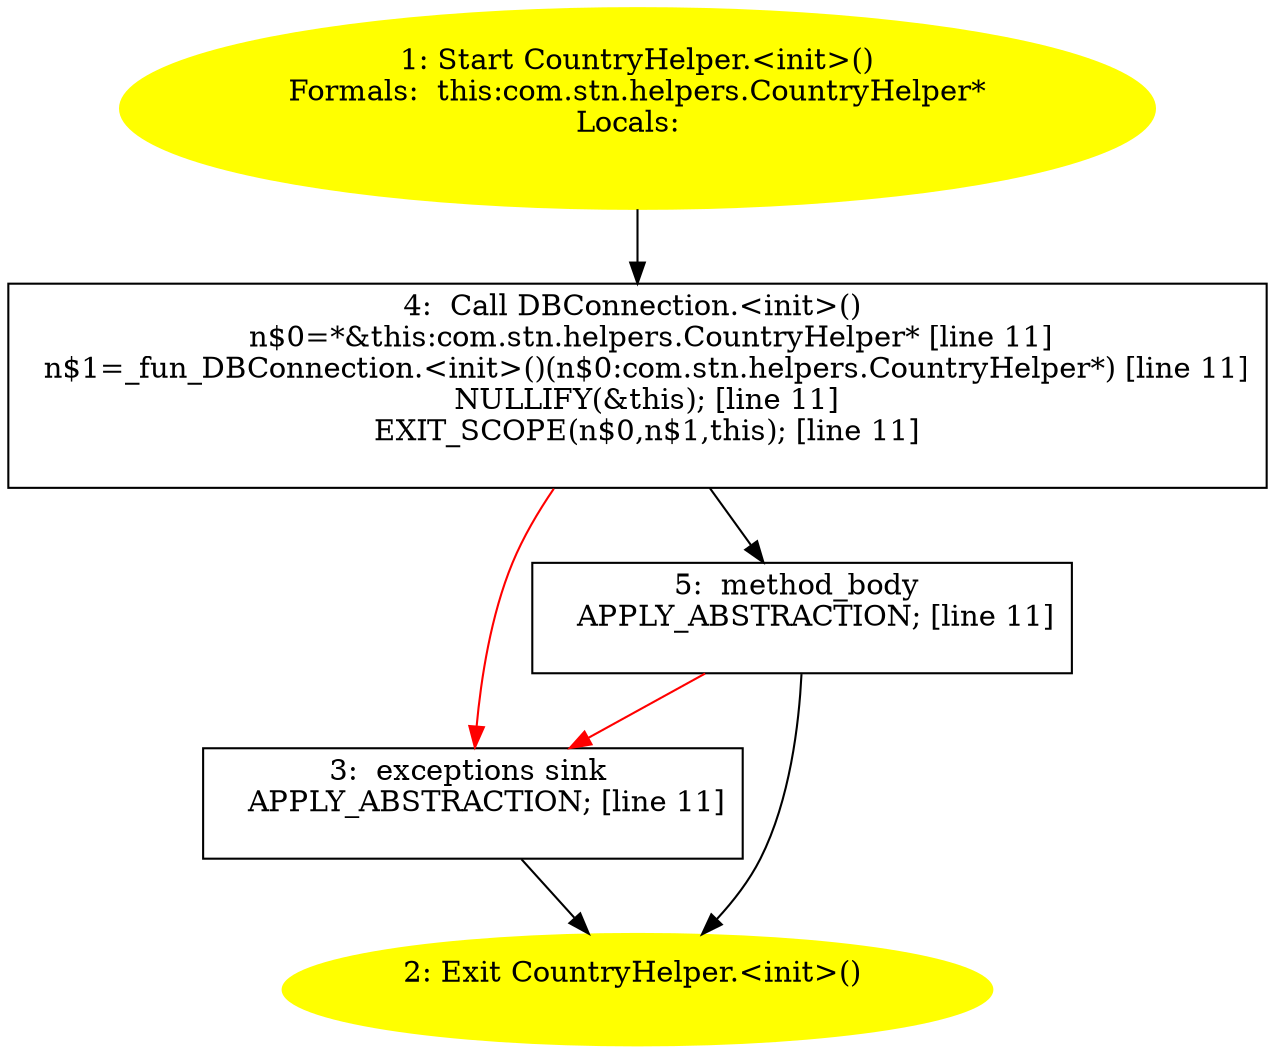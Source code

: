 /* @generated */
digraph cfg {
"com.stn.helpers.CountryHelper.<init>().453a2a1f7c7b3405eb85c58e737065f0_1" [label="1: Start CountryHelper.<init>()\nFormals:  this:com.stn.helpers.CountryHelper*\nLocals:  \n  " color=yellow style=filled]
	

	 "com.stn.helpers.CountryHelper.<init>().453a2a1f7c7b3405eb85c58e737065f0_1" -> "com.stn.helpers.CountryHelper.<init>().453a2a1f7c7b3405eb85c58e737065f0_4" ;
"com.stn.helpers.CountryHelper.<init>().453a2a1f7c7b3405eb85c58e737065f0_2" [label="2: Exit CountryHelper.<init>() \n  " color=yellow style=filled]
	

"com.stn.helpers.CountryHelper.<init>().453a2a1f7c7b3405eb85c58e737065f0_3" [label="3:  exceptions sink \n   APPLY_ABSTRACTION; [line 11]\n " shape="box"]
	

	 "com.stn.helpers.CountryHelper.<init>().453a2a1f7c7b3405eb85c58e737065f0_3" -> "com.stn.helpers.CountryHelper.<init>().453a2a1f7c7b3405eb85c58e737065f0_2" ;
"com.stn.helpers.CountryHelper.<init>().453a2a1f7c7b3405eb85c58e737065f0_4" [label="4:  Call DBConnection.<init>() \n   n$0=*&this:com.stn.helpers.CountryHelper* [line 11]\n  n$1=_fun_DBConnection.<init>()(n$0:com.stn.helpers.CountryHelper*) [line 11]\n  NULLIFY(&this); [line 11]\n  EXIT_SCOPE(n$0,n$1,this); [line 11]\n " shape="box"]
	

	 "com.stn.helpers.CountryHelper.<init>().453a2a1f7c7b3405eb85c58e737065f0_4" -> "com.stn.helpers.CountryHelper.<init>().453a2a1f7c7b3405eb85c58e737065f0_5" ;
	 "com.stn.helpers.CountryHelper.<init>().453a2a1f7c7b3405eb85c58e737065f0_4" -> "com.stn.helpers.CountryHelper.<init>().453a2a1f7c7b3405eb85c58e737065f0_3" [color="red" ];
"com.stn.helpers.CountryHelper.<init>().453a2a1f7c7b3405eb85c58e737065f0_5" [label="5:  method_body \n   APPLY_ABSTRACTION; [line 11]\n " shape="box"]
	

	 "com.stn.helpers.CountryHelper.<init>().453a2a1f7c7b3405eb85c58e737065f0_5" -> "com.stn.helpers.CountryHelper.<init>().453a2a1f7c7b3405eb85c58e737065f0_2" ;
	 "com.stn.helpers.CountryHelper.<init>().453a2a1f7c7b3405eb85c58e737065f0_5" -> "com.stn.helpers.CountryHelper.<init>().453a2a1f7c7b3405eb85c58e737065f0_3" [color="red" ];
}
